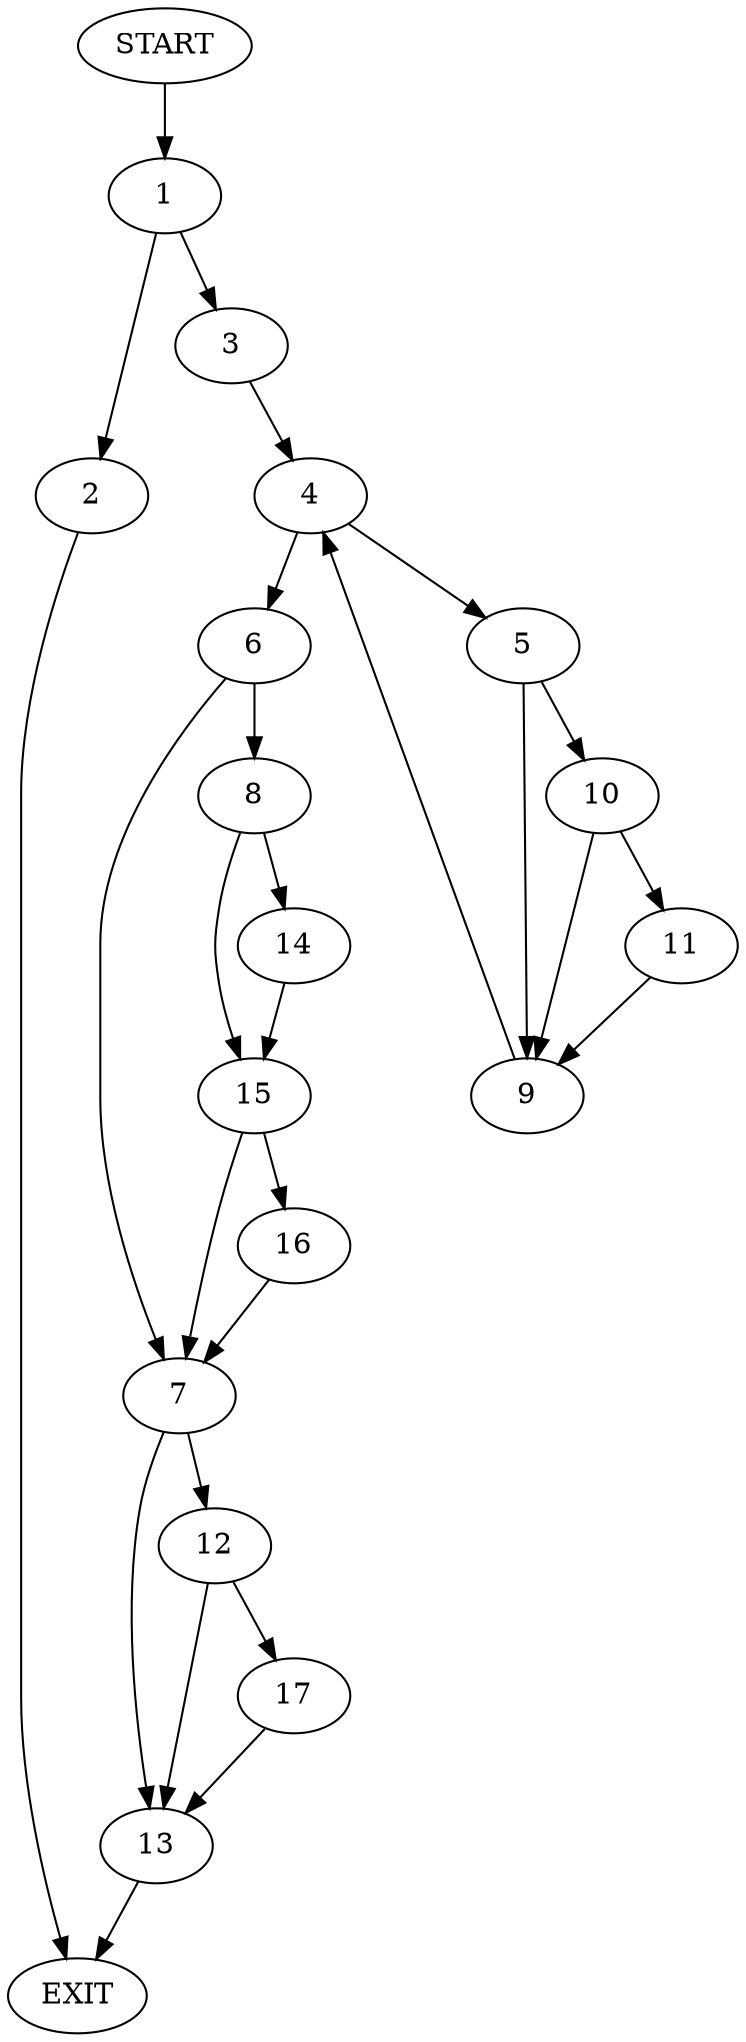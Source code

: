 digraph {
0 [label="START"]
18 [label="EXIT"]
0 -> 1
1 -> 2
1 -> 3
3 -> 4
2 -> 18
4 -> 5
4 -> 6
6 -> 7
6 -> 8
5 -> 9
5 -> 10
10 -> 9
10 -> 11
9 -> 4
11 -> 9
7 -> 12
7 -> 13
8 -> 14
8 -> 15
15 -> 7
15 -> 16
14 -> 15
16 -> 7
13 -> 18
12 -> 17
12 -> 13
17 -> 13
}
